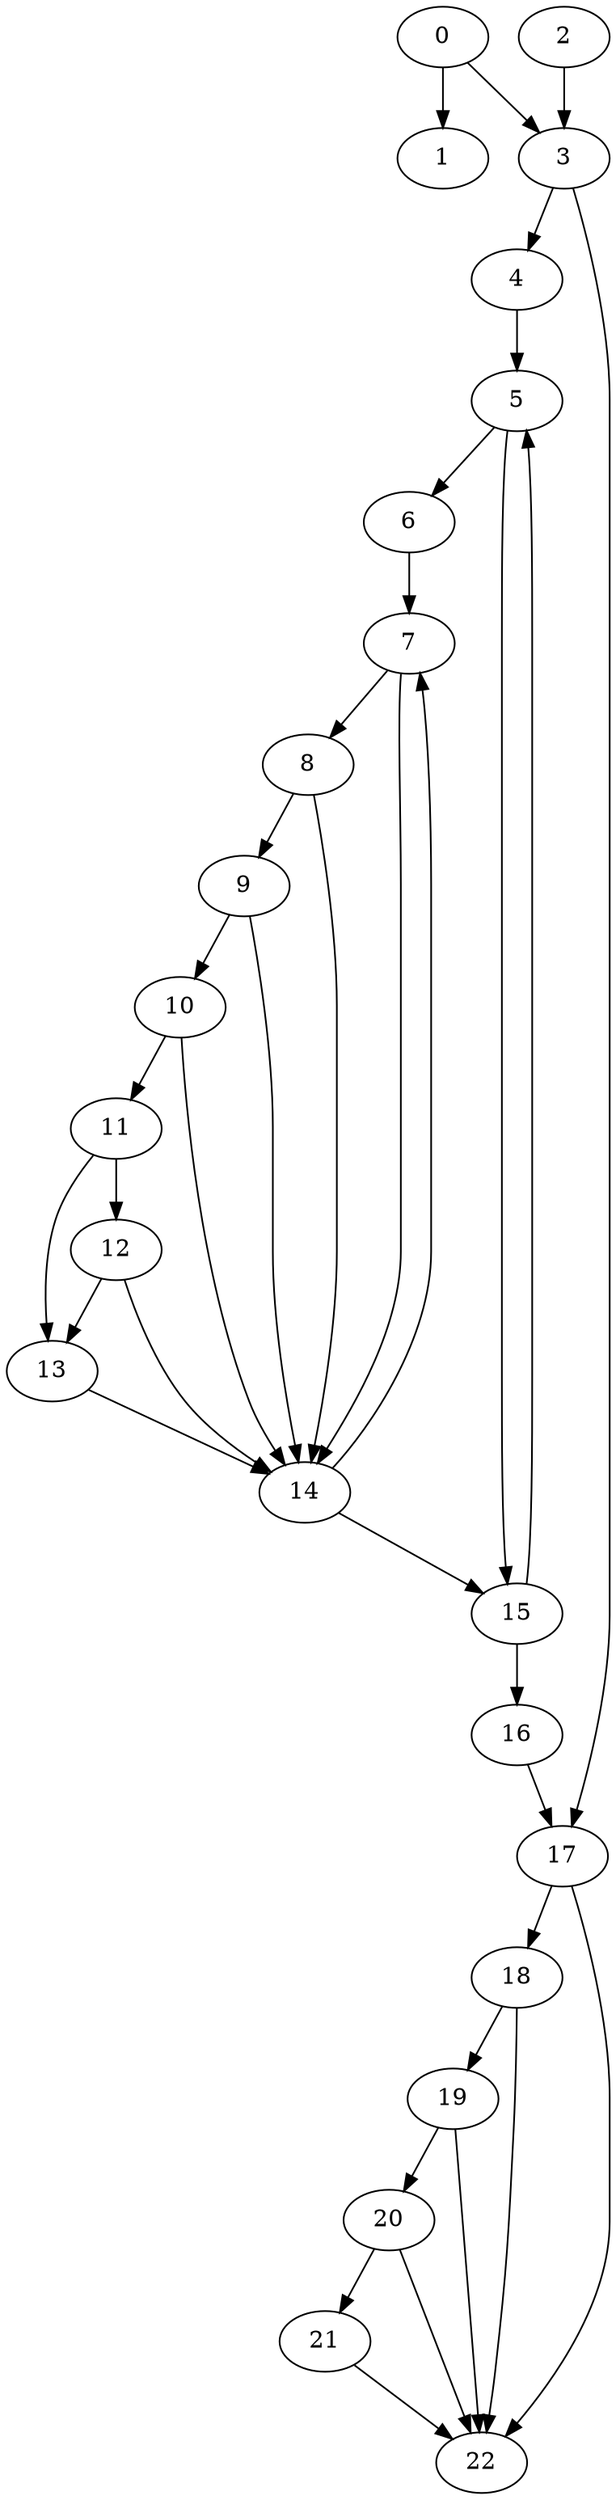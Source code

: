 digraph {
	0
	1
	2
	3
	4
	5
	6
	7
	8
	9
	10
	11
	12
	13
	14
	15
	16
	17
	18
	19
	20
	21
	22
	5 -> 15
	14 -> 15
	0 -> 1
	3 -> 4
	7 -> 8
	9 -> 10
	11 -> 12
	12 -> 13
	11 -> 13
	3 -> 17
	16 -> 17
	18 -> 19
	17 -> 22
	18 -> 22
	19 -> 22
	20 -> 22
	21 -> 22
	0 -> 3
	2 -> 3
	8 -> 9
	15 -> 16
	17 -> 18
	4 -> 5
	15 -> 5
	19 -> 20
	5 -> 6
	6 -> 7
	14 -> 7
	10 -> 11
	13 -> 14
	7 -> 14
	8 -> 14
	9 -> 14
	10 -> 14
	12 -> 14
	20 -> 21
}
